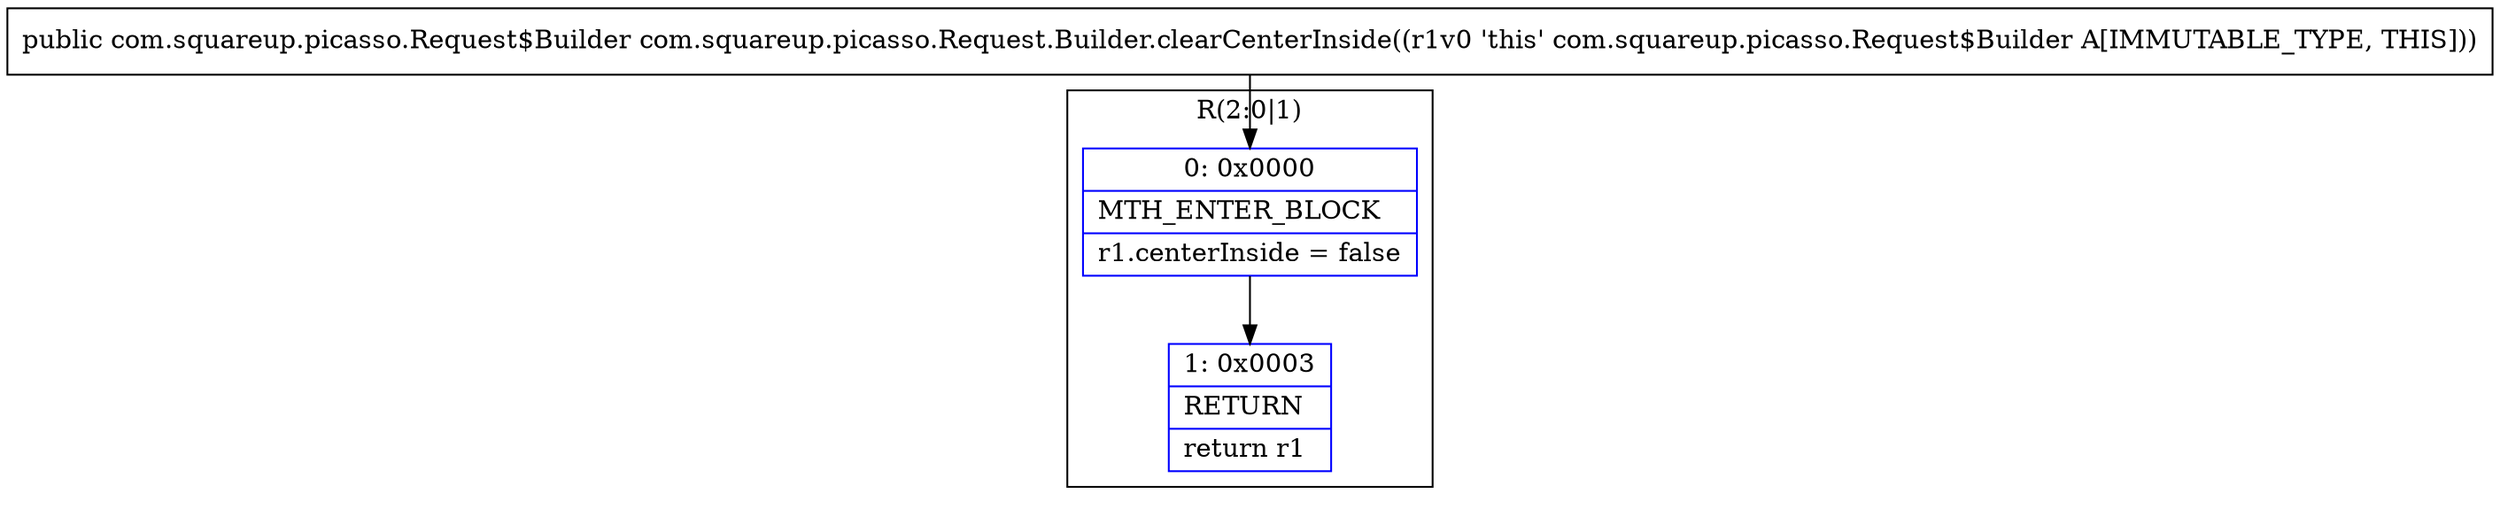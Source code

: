 digraph "CFG forcom.squareup.picasso.Request.Builder.clearCenterInside()Lcom\/squareup\/picasso\/Request$Builder;" {
subgraph cluster_Region_594622563 {
label = "R(2:0|1)";
node [shape=record,color=blue];
Node_0 [shape=record,label="{0\:\ 0x0000|MTH_ENTER_BLOCK\l|r1.centerInside = false\l}"];
Node_1 [shape=record,label="{1\:\ 0x0003|RETURN\l|return r1\l}"];
}
MethodNode[shape=record,label="{public com.squareup.picasso.Request$Builder com.squareup.picasso.Request.Builder.clearCenterInside((r1v0 'this' com.squareup.picasso.Request$Builder A[IMMUTABLE_TYPE, THIS])) }"];
MethodNode -> Node_0;
Node_0 -> Node_1;
}

